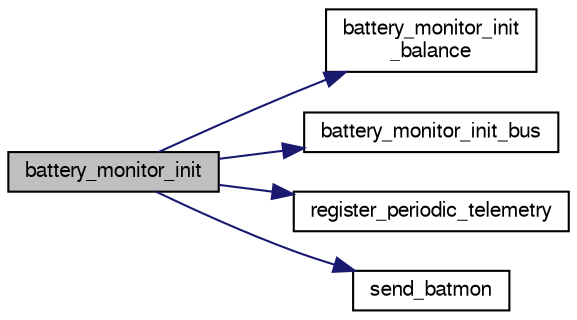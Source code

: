 digraph "battery_monitor_init"
{
  edge [fontname="FreeSans",fontsize="10",labelfontname="FreeSans",labelfontsize="10"];
  node [fontname="FreeSans",fontsize="10",shape=record];
  rankdir="LR";
  Node1 [label="battery_monitor_init",height=0.2,width=0.4,color="black", fillcolor="grey75", style="filled", fontcolor="black"];
  Node1 -> Node2 [color="midnightblue",fontsize="10",style="solid",fontname="FreeSans"];
  Node2 [label="battery_monitor_init\l_balance",height=0.2,width=0.4,color="black", fillcolor="white", style="filled",URL="$battery__monitor_8c.html#a2d90289ee4c68243d2e79b97d241d96c",tooltip="Initalizes balance ADC. "];
  Node1 -> Node3 [color="midnightblue",fontsize="10",style="solid",fontname="FreeSans"];
  Node3 [label="battery_monitor_init_bus",height=0.2,width=0.4,color="black", fillcolor="white", style="filled",URL="$battery__monitor_8c.html#ab58a356c583eae3f244dea45ffd665d5",tooltip="Initializes bus ADC. "];
  Node1 -> Node4 [color="midnightblue",fontsize="10",style="solid",fontname="FreeSans"];
  Node4 [label="register_periodic_telemetry",height=0.2,width=0.4,color="black", fillcolor="white", style="filled",URL="$telemetry_8c.html#a8b8cf43739f06c54d16370c141b541a0",tooltip="Register a telemetry callback function. "];
  Node1 -> Node5 [color="midnightblue",fontsize="10",style="solid",fontname="FreeSans"];
  Node5 [label="send_batmon",height=0.2,width=0.4,color="black", fillcolor="white", style="filled",URL="$battery__monitor_8c.html#a93939de227c0da3158450abb0b685187"];
}
